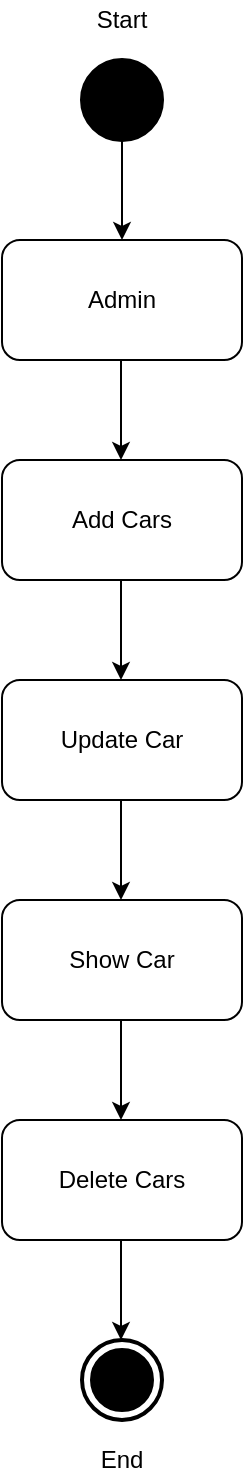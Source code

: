 <mxfile version="13.7.9" type="device"><diagram id="PqRycxWKb73JjdyERV4G" name="Page-1"><mxGraphModel dx="1422" dy="822" grid="1" gridSize="10" guides="1" tooltips="1" connect="1" arrows="1" fold="1" page="1" pageScale="1" pageWidth="850" pageHeight="1100" math="0" shadow="0"><root><mxCell id="0"/><mxCell id="1" parent="0"/><mxCell id="R3Hdz4Z5MiA4B3UnnNo2-1" value="" style="shape=ellipse;html=1;fillColor=#000000;strokeWidth=2;verticalLabelPosition=bottom;verticalAlignment=top;perimeter=ellipsePerimeter;" vertex="1" parent="1"><mxGeometry x="405" y="100" width="40" height="40" as="geometry"/></mxCell><mxCell id="R3Hdz4Z5MiA4B3UnnNo2-2" value="Start" style="text;html=1;strokeColor=none;fillColor=none;align=center;verticalAlign=middle;whiteSpace=wrap;rounded=0;" vertex="1" parent="1"><mxGeometry x="405" y="70" width="40" height="20" as="geometry"/></mxCell><mxCell id="R3Hdz4Z5MiA4B3UnnNo2-3" value="Admin" style="rounded=1;whiteSpace=wrap;html=1;" vertex="1" parent="1"><mxGeometry x="365" y="190" width="120" height="60" as="geometry"/></mxCell><mxCell id="R3Hdz4Z5MiA4B3UnnNo2-5" value="Add Cars" style="rounded=1;whiteSpace=wrap;html=1;" vertex="1" parent="1"><mxGeometry x="365" y="300" width="120" height="60" as="geometry"/></mxCell><mxCell id="R3Hdz4Z5MiA4B3UnnNo2-6" value="Update Car" style="rounded=1;whiteSpace=wrap;html=1;" vertex="1" parent="1"><mxGeometry x="365" y="410" width="120" height="60" as="geometry"/></mxCell><mxCell id="R3Hdz4Z5MiA4B3UnnNo2-7" value="Show Car" style="rounded=1;whiteSpace=wrap;html=1;" vertex="1" parent="1"><mxGeometry x="365" y="520" width="120" height="60" as="geometry"/></mxCell><mxCell id="R3Hdz4Z5MiA4B3UnnNo2-9" value="" style="endArrow=classic;html=1;exitX=0.5;exitY=1;exitDx=0;exitDy=0;entryX=0.5;entryY=0;entryDx=0;entryDy=0;" edge="1" parent="1" source="R3Hdz4Z5MiA4B3UnnNo2-1" target="R3Hdz4Z5MiA4B3UnnNo2-3"><mxGeometry width="50" height="50" relative="1" as="geometry"><mxPoint x="285" y="230" as="sourcePoint"/><mxPoint x="335" y="180" as="targetPoint"/></mxGeometry></mxCell><mxCell id="R3Hdz4Z5MiA4B3UnnNo2-10" value="" style="endArrow=classic;html=1;exitX=0.5;exitY=1;exitDx=0;exitDy=0;entryX=0.5;entryY=0;entryDx=0;entryDy=0;" edge="1" parent="1"><mxGeometry width="50" height="50" relative="1" as="geometry"><mxPoint x="424.5" y="250" as="sourcePoint"/><mxPoint x="424.5" y="300" as="targetPoint"/></mxGeometry></mxCell><mxCell id="R3Hdz4Z5MiA4B3UnnNo2-11" value="" style="endArrow=classic;html=1;exitX=0.5;exitY=1;exitDx=0;exitDy=0;entryX=0.5;entryY=0;entryDx=0;entryDy=0;" edge="1" parent="1"><mxGeometry width="50" height="50" relative="1" as="geometry"><mxPoint x="424.5" y="360" as="sourcePoint"/><mxPoint x="424.5" y="410" as="targetPoint"/></mxGeometry></mxCell><mxCell id="R3Hdz4Z5MiA4B3UnnNo2-12" value="" style="endArrow=classic;html=1;exitX=0.5;exitY=1;exitDx=0;exitDy=0;entryX=0.5;entryY=0;entryDx=0;entryDy=0;" edge="1" parent="1"><mxGeometry width="50" height="50" relative="1" as="geometry"><mxPoint x="424.5" y="470" as="sourcePoint"/><mxPoint x="424.5" y="520" as="targetPoint"/></mxGeometry></mxCell><mxCell id="R3Hdz4Z5MiA4B3UnnNo2-16" value="Delete Cars" style="rounded=1;whiteSpace=wrap;html=1;" vertex="1" parent="1"><mxGeometry x="365" y="630" width="120" height="60" as="geometry"/></mxCell><mxCell id="R3Hdz4Z5MiA4B3UnnNo2-17" value="" style="html=1;shape=mxgraph.sysml.actFinal;strokeWidth=2;verticalLabelPosition=bottom;verticalAlignment=top;" vertex="1" parent="1"><mxGeometry x="405" y="740" width="40" height="40" as="geometry"/></mxCell><mxCell id="R3Hdz4Z5MiA4B3UnnNo2-18" value="" style="endArrow=classic;html=1;exitX=0.5;exitY=1;exitDx=0;exitDy=0;entryX=0.5;entryY=0;entryDx=0;entryDy=0;" edge="1" parent="1"><mxGeometry width="50" height="50" relative="1" as="geometry"><mxPoint x="424.5" y="690" as="sourcePoint"/><mxPoint x="424.5" y="740" as="targetPoint"/></mxGeometry></mxCell><mxCell id="R3Hdz4Z5MiA4B3UnnNo2-19" value="" style="endArrow=classic;html=1;exitX=0.5;exitY=1;exitDx=0;exitDy=0;entryX=0.5;entryY=0;entryDx=0;entryDy=0;" edge="1" parent="1"><mxGeometry width="50" height="50" relative="1" as="geometry"><mxPoint x="424.5" y="580" as="sourcePoint"/><mxPoint x="424.5" y="630" as="targetPoint"/></mxGeometry></mxCell><mxCell id="R3Hdz4Z5MiA4B3UnnNo2-20" value="End" style="text;html=1;strokeColor=none;fillColor=none;align=center;verticalAlign=middle;whiteSpace=wrap;rounded=0;" vertex="1" parent="1"><mxGeometry x="405" y="790" width="40" height="20" as="geometry"/></mxCell></root></mxGraphModel></diagram></mxfile>